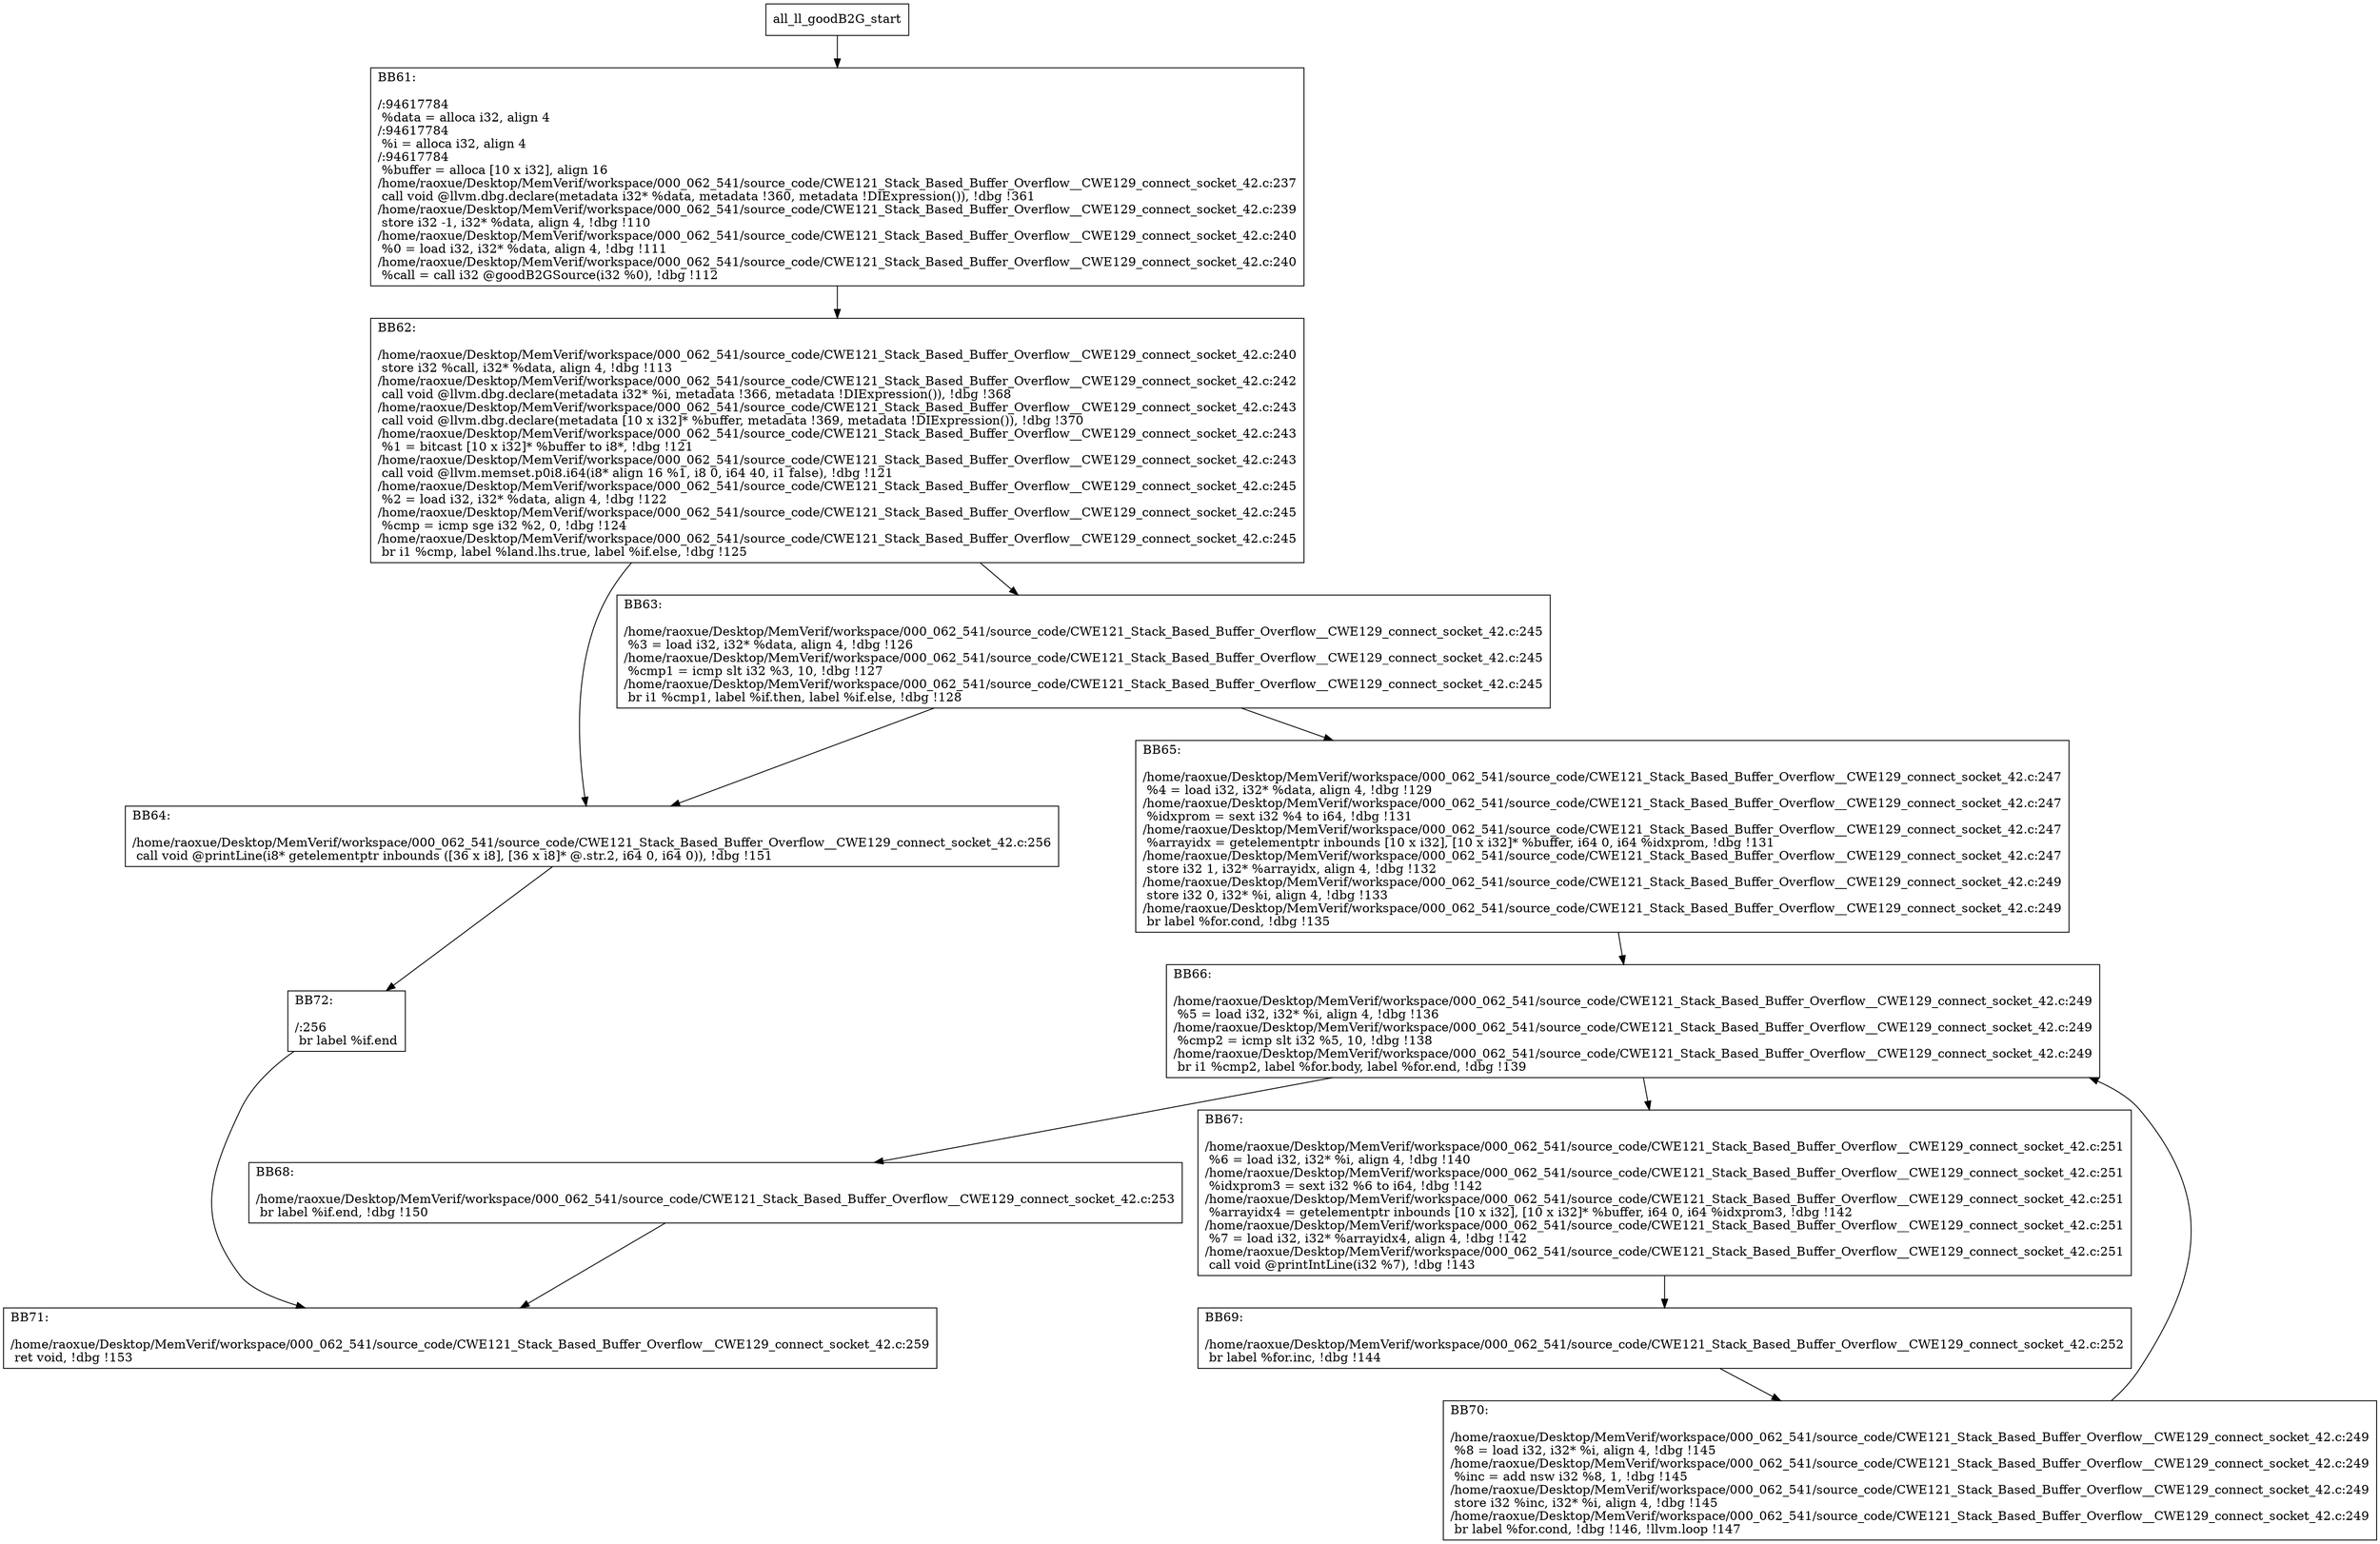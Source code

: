 digraph "CFG for'all_ll_goodB2G' function" {
	BBall_ll_goodB2G_start[shape=record,label="{all_ll_goodB2G_start}"];
	BBall_ll_goodB2G_start-> all_ll_goodB2GBB61;
	all_ll_goodB2GBB61 [shape=record, label="{BB61:\l\l/:94617784\l
  %data = alloca i32, align 4\l
/:94617784\l
  %i = alloca i32, align 4\l
/:94617784\l
  %buffer = alloca [10 x i32], align 16\l
/home/raoxue/Desktop/MemVerif/workspace/000_062_541/source_code/CWE121_Stack_Based_Buffer_Overflow__CWE129_connect_socket_42.c:237\l
  call void @llvm.dbg.declare(metadata i32* %data, metadata !360, metadata !DIExpression()), !dbg !361\l
/home/raoxue/Desktop/MemVerif/workspace/000_062_541/source_code/CWE121_Stack_Based_Buffer_Overflow__CWE129_connect_socket_42.c:239\l
  store i32 -1, i32* %data, align 4, !dbg !110\l
/home/raoxue/Desktop/MemVerif/workspace/000_062_541/source_code/CWE121_Stack_Based_Buffer_Overflow__CWE129_connect_socket_42.c:240\l
  %0 = load i32, i32* %data, align 4, !dbg !111\l
/home/raoxue/Desktop/MemVerif/workspace/000_062_541/source_code/CWE121_Stack_Based_Buffer_Overflow__CWE129_connect_socket_42.c:240\l
  %call = call i32 @goodB2GSource(i32 %0), !dbg !112\l
}"];
	all_ll_goodB2GBB61-> all_ll_goodB2GBB62;
	all_ll_goodB2GBB62 [shape=record, label="{BB62:\l\l/home/raoxue/Desktop/MemVerif/workspace/000_062_541/source_code/CWE121_Stack_Based_Buffer_Overflow__CWE129_connect_socket_42.c:240\l
  store i32 %call, i32* %data, align 4, !dbg !113\l
/home/raoxue/Desktop/MemVerif/workspace/000_062_541/source_code/CWE121_Stack_Based_Buffer_Overflow__CWE129_connect_socket_42.c:242\l
  call void @llvm.dbg.declare(metadata i32* %i, metadata !366, metadata !DIExpression()), !dbg !368\l
/home/raoxue/Desktop/MemVerif/workspace/000_062_541/source_code/CWE121_Stack_Based_Buffer_Overflow__CWE129_connect_socket_42.c:243\l
  call void @llvm.dbg.declare(metadata [10 x i32]* %buffer, metadata !369, metadata !DIExpression()), !dbg !370\l
/home/raoxue/Desktop/MemVerif/workspace/000_062_541/source_code/CWE121_Stack_Based_Buffer_Overflow__CWE129_connect_socket_42.c:243\l
  %1 = bitcast [10 x i32]* %buffer to i8*, !dbg !121\l
/home/raoxue/Desktop/MemVerif/workspace/000_062_541/source_code/CWE121_Stack_Based_Buffer_Overflow__CWE129_connect_socket_42.c:243\l
  call void @llvm.memset.p0i8.i64(i8* align 16 %1, i8 0, i64 40, i1 false), !dbg !121\l
/home/raoxue/Desktop/MemVerif/workspace/000_062_541/source_code/CWE121_Stack_Based_Buffer_Overflow__CWE129_connect_socket_42.c:245\l
  %2 = load i32, i32* %data, align 4, !dbg !122\l
/home/raoxue/Desktop/MemVerif/workspace/000_062_541/source_code/CWE121_Stack_Based_Buffer_Overflow__CWE129_connect_socket_42.c:245\l
  %cmp = icmp sge i32 %2, 0, !dbg !124\l
/home/raoxue/Desktop/MemVerif/workspace/000_062_541/source_code/CWE121_Stack_Based_Buffer_Overflow__CWE129_connect_socket_42.c:245\l
  br i1 %cmp, label %land.lhs.true, label %if.else, !dbg !125\l
}"];
	all_ll_goodB2GBB62-> all_ll_goodB2GBB63;
	all_ll_goodB2GBB62-> all_ll_goodB2GBB64;
	all_ll_goodB2GBB63 [shape=record, label="{BB63:\l\l/home/raoxue/Desktop/MemVerif/workspace/000_062_541/source_code/CWE121_Stack_Based_Buffer_Overflow__CWE129_connect_socket_42.c:245\l
  %3 = load i32, i32* %data, align 4, !dbg !126\l
/home/raoxue/Desktop/MemVerif/workspace/000_062_541/source_code/CWE121_Stack_Based_Buffer_Overflow__CWE129_connect_socket_42.c:245\l
  %cmp1 = icmp slt i32 %3, 10, !dbg !127\l
/home/raoxue/Desktop/MemVerif/workspace/000_062_541/source_code/CWE121_Stack_Based_Buffer_Overflow__CWE129_connect_socket_42.c:245\l
  br i1 %cmp1, label %if.then, label %if.else, !dbg !128\l
}"];
	all_ll_goodB2GBB63-> all_ll_goodB2GBB65;
	all_ll_goodB2GBB63-> all_ll_goodB2GBB64;
	all_ll_goodB2GBB65 [shape=record, label="{BB65:\l\l/home/raoxue/Desktop/MemVerif/workspace/000_062_541/source_code/CWE121_Stack_Based_Buffer_Overflow__CWE129_connect_socket_42.c:247\l
  %4 = load i32, i32* %data, align 4, !dbg !129\l
/home/raoxue/Desktop/MemVerif/workspace/000_062_541/source_code/CWE121_Stack_Based_Buffer_Overflow__CWE129_connect_socket_42.c:247\l
  %idxprom = sext i32 %4 to i64, !dbg !131\l
/home/raoxue/Desktop/MemVerif/workspace/000_062_541/source_code/CWE121_Stack_Based_Buffer_Overflow__CWE129_connect_socket_42.c:247\l
  %arrayidx = getelementptr inbounds [10 x i32], [10 x i32]* %buffer, i64 0, i64 %idxprom, !dbg !131\l
/home/raoxue/Desktop/MemVerif/workspace/000_062_541/source_code/CWE121_Stack_Based_Buffer_Overflow__CWE129_connect_socket_42.c:247\l
  store i32 1, i32* %arrayidx, align 4, !dbg !132\l
/home/raoxue/Desktop/MemVerif/workspace/000_062_541/source_code/CWE121_Stack_Based_Buffer_Overflow__CWE129_connect_socket_42.c:249\l
  store i32 0, i32* %i, align 4, !dbg !133\l
/home/raoxue/Desktop/MemVerif/workspace/000_062_541/source_code/CWE121_Stack_Based_Buffer_Overflow__CWE129_connect_socket_42.c:249\l
  br label %for.cond, !dbg !135\l
}"];
	all_ll_goodB2GBB65-> all_ll_goodB2GBB66;
	all_ll_goodB2GBB66 [shape=record, label="{BB66:\l\l/home/raoxue/Desktop/MemVerif/workspace/000_062_541/source_code/CWE121_Stack_Based_Buffer_Overflow__CWE129_connect_socket_42.c:249\l
  %5 = load i32, i32* %i, align 4, !dbg !136\l
/home/raoxue/Desktop/MemVerif/workspace/000_062_541/source_code/CWE121_Stack_Based_Buffer_Overflow__CWE129_connect_socket_42.c:249\l
  %cmp2 = icmp slt i32 %5, 10, !dbg !138\l
/home/raoxue/Desktop/MemVerif/workspace/000_062_541/source_code/CWE121_Stack_Based_Buffer_Overflow__CWE129_connect_socket_42.c:249\l
  br i1 %cmp2, label %for.body, label %for.end, !dbg !139\l
}"];
	all_ll_goodB2GBB66-> all_ll_goodB2GBB67;
	all_ll_goodB2GBB66-> all_ll_goodB2GBB68;
	all_ll_goodB2GBB67 [shape=record, label="{BB67:\l\l/home/raoxue/Desktop/MemVerif/workspace/000_062_541/source_code/CWE121_Stack_Based_Buffer_Overflow__CWE129_connect_socket_42.c:251\l
  %6 = load i32, i32* %i, align 4, !dbg !140\l
/home/raoxue/Desktop/MemVerif/workspace/000_062_541/source_code/CWE121_Stack_Based_Buffer_Overflow__CWE129_connect_socket_42.c:251\l
  %idxprom3 = sext i32 %6 to i64, !dbg !142\l
/home/raoxue/Desktop/MemVerif/workspace/000_062_541/source_code/CWE121_Stack_Based_Buffer_Overflow__CWE129_connect_socket_42.c:251\l
  %arrayidx4 = getelementptr inbounds [10 x i32], [10 x i32]* %buffer, i64 0, i64 %idxprom3, !dbg !142\l
/home/raoxue/Desktop/MemVerif/workspace/000_062_541/source_code/CWE121_Stack_Based_Buffer_Overflow__CWE129_connect_socket_42.c:251\l
  %7 = load i32, i32* %arrayidx4, align 4, !dbg !142\l
/home/raoxue/Desktop/MemVerif/workspace/000_062_541/source_code/CWE121_Stack_Based_Buffer_Overflow__CWE129_connect_socket_42.c:251\l
  call void @printIntLine(i32 %7), !dbg !143\l
}"];
	all_ll_goodB2GBB67-> all_ll_goodB2GBB69;
	all_ll_goodB2GBB69 [shape=record, label="{BB69:\l\l/home/raoxue/Desktop/MemVerif/workspace/000_062_541/source_code/CWE121_Stack_Based_Buffer_Overflow__CWE129_connect_socket_42.c:252\l
  br label %for.inc, !dbg !144\l
}"];
	all_ll_goodB2GBB69-> all_ll_goodB2GBB70;
	all_ll_goodB2GBB70 [shape=record, label="{BB70:\l\l/home/raoxue/Desktop/MemVerif/workspace/000_062_541/source_code/CWE121_Stack_Based_Buffer_Overflow__CWE129_connect_socket_42.c:249\l
  %8 = load i32, i32* %i, align 4, !dbg !145\l
/home/raoxue/Desktop/MemVerif/workspace/000_062_541/source_code/CWE121_Stack_Based_Buffer_Overflow__CWE129_connect_socket_42.c:249\l
  %inc = add nsw i32 %8, 1, !dbg !145\l
/home/raoxue/Desktop/MemVerif/workspace/000_062_541/source_code/CWE121_Stack_Based_Buffer_Overflow__CWE129_connect_socket_42.c:249\l
  store i32 %inc, i32* %i, align 4, !dbg !145\l
/home/raoxue/Desktop/MemVerif/workspace/000_062_541/source_code/CWE121_Stack_Based_Buffer_Overflow__CWE129_connect_socket_42.c:249\l
  br label %for.cond, !dbg !146, !llvm.loop !147\l
}"];
	all_ll_goodB2GBB70-> all_ll_goodB2GBB66;
	all_ll_goodB2GBB68 [shape=record, label="{BB68:\l\l/home/raoxue/Desktop/MemVerif/workspace/000_062_541/source_code/CWE121_Stack_Based_Buffer_Overflow__CWE129_connect_socket_42.c:253\l
  br label %if.end, !dbg !150\l
}"];
	all_ll_goodB2GBB68-> all_ll_goodB2GBB71;
	all_ll_goodB2GBB64 [shape=record, label="{BB64:\l\l/home/raoxue/Desktop/MemVerif/workspace/000_062_541/source_code/CWE121_Stack_Based_Buffer_Overflow__CWE129_connect_socket_42.c:256\l
  call void @printLine(i8* getelementptr inbounds ([36 x i8], [36 x i8]* @.str.2, i64 0, i64 0)), !dbg !151\l
}"];
	all_ll_goodB2GBB64-> all_ll_goodB2GBB72;
	all_ll_goodB2GBB72 [shape=record, label="{BB72:\l\l/:256\l
  br label %if.end\l
}"];
	all_ll_goodB2GBB72-> all_ll_goodB2GBB71;
	all_ll_goodB2GBB71 [shape=record, label="{BB71:\l\l/home/raoxue/Desktop/MemVerif/workspace/000_062_541/source_code/CWE121_Stack_Based_Buffer_Overflow__CWE129_connect_socket_42.c:259\l
  ret void, !dbg !153\l
}"];
}
